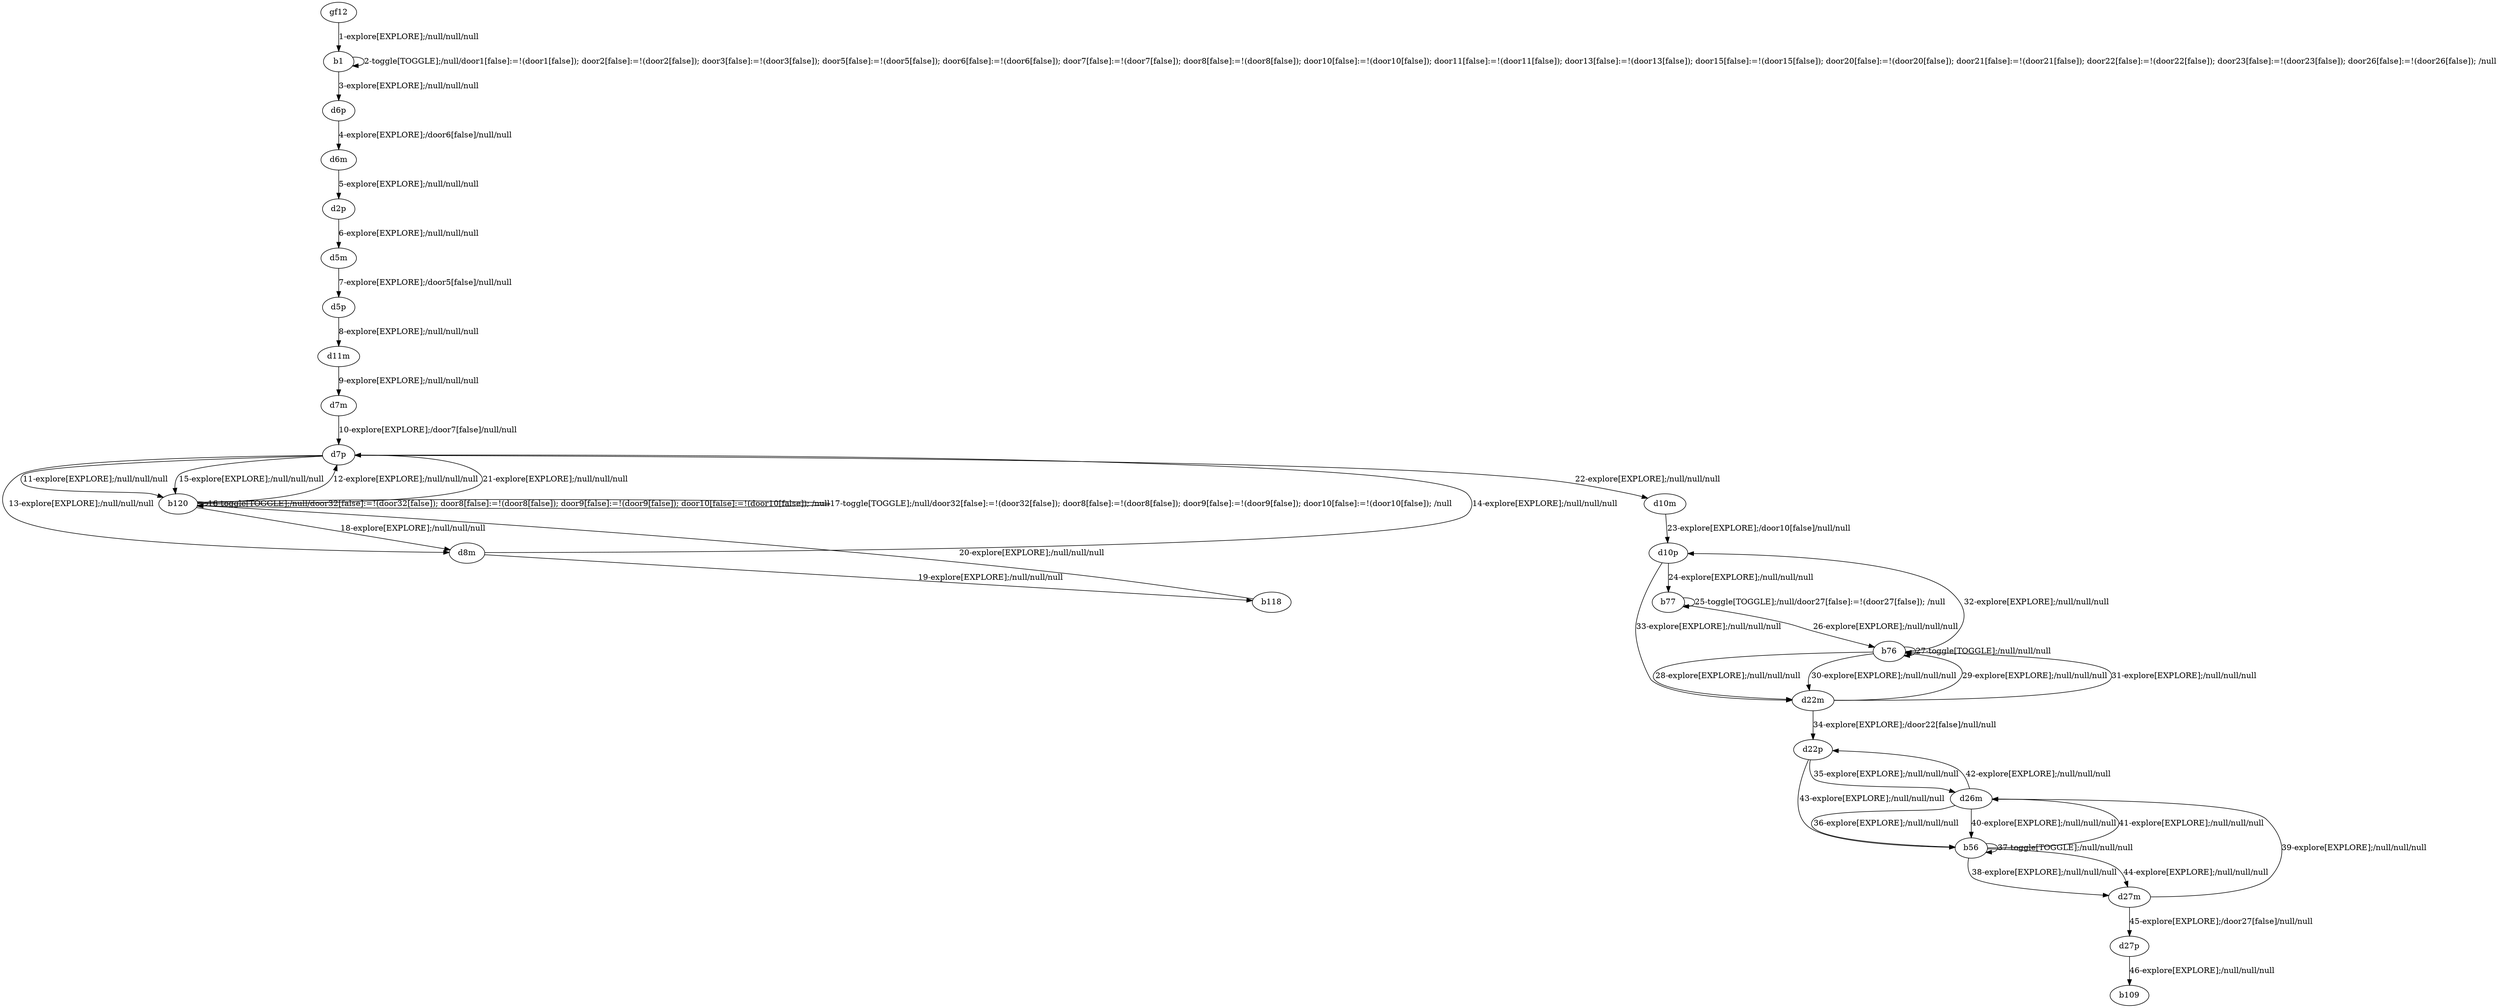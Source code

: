 # Total number of goals covered by this test: 2
# d27m --> d27p
# d27p --> b109

digraph g {
"gf12" -> "b1" [label = "1-explore[EXPLORE];/null/null/null"];
"b1" -> "b1" [label = "2-toggle[TOGGLE];/null/door1[false]:=!(door1[false]); door2[false]:=!(door2[false]); door3[false]:=!(door3[false]); door5[false]:=!(door5[false]); door6[false]:=!(door6[false]); door7[false]:=!(door7[false]); door8[false]:=!(door8[false]); door10[false]:=!(door10[false]); door11[false]:=!(door11[false]); door13[false]:=!(door13[false]); door15[false]:=!(door15[false]); door20[false]:=!(door20[false]); door21[false]:=!(door21[false]); door22[false]:=!(door22[false]); door23[false]:=!(door23[false]); door26[false]:=!(door26[false]); /null"];
"b1" -> "d6p" [label = "3-explore[EXPLORE];/null/null/null"];
"d6p" -> "d6m" [label = "4-explore[EXPLORE];/door6[false]/null/null"];
"d6m" -> "d2p" [label = "5-explore[EXPLORE];/null/null/null"];
"d2p" -> "d5m" [label = "6-explore[EXPLORE];/null/null/null"];
"d5m" -> "d5p" [label = "7-explore[EXPLORE];/door5[false]/null/null"];
"d5p" -> "d11m" [label = "8-explore[EXPLORE];/null/null/null"];
"d11m" -> "d7m" [label = "9-explore[EXPLORE];/null/null/null"];
"d7m" -> "d7p" [label = "10-explore[EXPLORE];/door7[false]/null/null"];
"d7p" -> "b120" [label = "11-explore[EXPLORE];/null/null/null"];
"b120" -> "d7p" [label = "12-explore[EXPLORE];/null/null/null"];
"d7p" -> "d8m" [label = "13-explore[EXPLORE];/null/null/null"];
"d8m" -> "d7p" [label = "14-explore[EXPLORE];/null/null/null"];
"d7p" -> "b120" [label = "15-explore[EXPLORE];/null/null/null"];
"b120" -> "b120" [label = "16-toggle[TOGGLE];/null/door32[false]:=!(door32[false]); door8[false]:=!(door8[false]); door9[false]:=!(door9[false]); door10[false]:=!(door10[false]); /null"];
"b120" -> "b120" [label = "17-toggle[TOGGLE];/null/door32[false]:=!(door32[false]); door8[false]:=!(door8[false]); door9[false]:=!(door9[false]); door10[false]:=!(door10[false]); /null"];
"b120" -> "d8m" [label = "18-explore[EXPLORE];/null/null/null"];
"d8m" -> "b118" [label = "19-explore[EXPLORE];/null/null/null"];
"b118" -> "b120" [label = "20-explore[EXPLORE];/null/null/null"];
"b120" -> "d7p" [label = "21-explore[EXPLORE];/null/null/null"];
"d7p" -> "d10m" [label = "22-explore[EXPLORE];/null/null/null"];
"d10m" -> "d10p" [label = "23-explore[EXPLORE];/door10[false]/null/null"];
"d10p" -> "b77" [label = "24-explore[EXPLORE];/null/null/null"];
"b77" -> "b77" [label = "25-toggle[TOGGLE];/null/door27[false]:=!(door27[false]); /null"];
"b77" -> "b76" [label = "26-explore[EXPLORE];/null/null/null"];
"b76" -> "b76" [label = "27-toggle[TOGGLE];/null/null/null"];
"b76" -> "d22m" [label = "28-explore[EXPLORE];/null/null/null"];
"d22m" -> "b76" [label = "29-explore[EXPLORE];/null/null/null"];
"b76" -> "d22m" [label = "30-explore[EXPLORE];/null/null/null"];
"d22m" -> "b76" [label = "31-explore[EXPLORE];/null/null/null"];
"b76" -> "d10p" [label = "32-explore[EXPLORE];/null/null/null"];
"d10p" -> "d22m" [label = "33-explore[EXPLORE];/null/null/null"];
"d22m" -> "d22p" [label = "34-explore[EXPLORE];/door22[false]/null/null"];
"d22p" -> "d26m" [label = "35-explore[EXPLORE];/null/null/null"];
"d26m" -> "b56" [label = "36-explore[EXPLORE];/null/null/null"];
"b56" -> "b56" [label = "37-toggle[TOGGLE];/null/null/null"];
"b56" -> "d27m" [label = "38-explore[EXPLORE];/null/null/null"];
"d27m" -> "d26m" [label = "39-explore[EXPLORE];/null/null/null"];
"d26m" -> "b56" [label = "40-explore[EXPLORE];/null/null/null"];
"b56" -> "d26m" [label = "41-explore[EXPLORE];/null/null/null"];
"d26m" -> "d22p" [label = "42-explore[EXPLORE];/null/null/null"];
"d22p" -> "b56" [label = "43-explore[EXPLORE];/null/null/null"];
"b56" -> "d27m" [label = "44-explore[EXPLORE];/null/null/null"];
"d27m" -> "d27p" [label = "45-explore[EXPLORE];/door27[false]/null/null"];
"d27p" -> "b109" [label = "46-explore[EXPLORE];/null/null/null"];
}